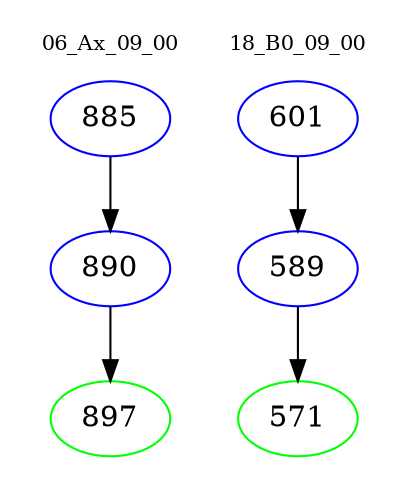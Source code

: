 digraph{
subgraph cluster_0 {
color = white
label = "06_Ax_09_00";
fontsize=10;
T0_885 [label="885", color="blue"]
T0_885 -> T0_890 [color="black"]
T0_890 [label="890", color="blue"]
T0_890 -> T0_897 [color="black"]
T0_897 [label="897", color="green"]
}
subgraph cluster_1 {
color = white
label = "18_B0_09_00";
fontsize=10;
T1_601 [label="601", color="blue"]
T1_601 -> T1_589 [color="black"]
T1_589 [label="589", color="blue"]
T1_589 -> T1_571 [color="black"]
T1_571 [label="571", color="green"]
}
}
